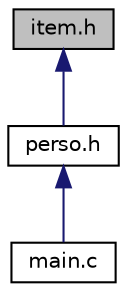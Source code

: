 digraph "item.h"
{
 // LATEX_PDF_SIZE
  edge [fontname="Helvetica",fontsize="10",labelfontname="Helvetica",labelfontsize="10"];
  node [fontname="Helvetica",fontsize="10",shape=record];
  Node1 [label="item.h",height=0.2,width=0.4,color="black", fillcolor="grey75", style="filled", fontcolor="black",tooltip="Fichier qui influe sur la création d'items du programme."];
  Node1 -> Node2 [dir="back",color="midnightblue",fontsize="10",style="solid",fontname="Helvetica"];
  Node2 [label="perso.h",height=0.2,width=0.4,color="black", fillcolor="white", style="filled",URL="$perso_8h.html",tooltip="Fichier contenant les fonctions agissant sur le personnage du programme."];
  Node2 -> Node3 [dir="back",color="midnightblue",fontsize="10",style="solid",fontname="Helvetica"];
  Node3 [label="main.c",height=0.2,width=0.4,color="black", fillcolor="white", style="filled",URL="$main_8c.html",tooltip="Fonction main du programme."];
}
